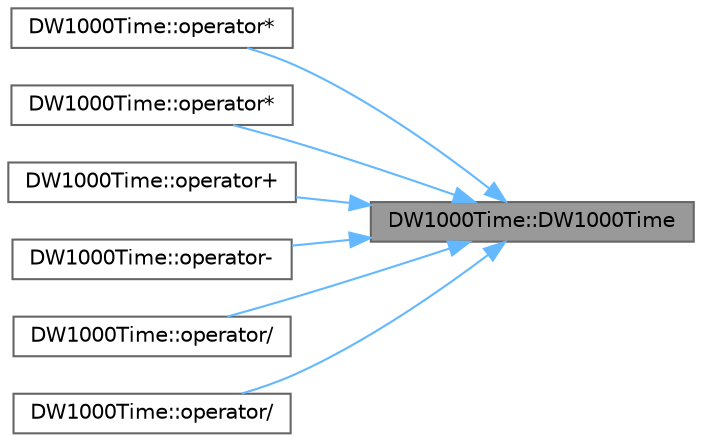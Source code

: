 digraph "DW1000Time::DW1000Time"
{
 // LATEX_PDF_SIZE
  bgcolor="transparent";
  edge [fontname=Helvetica,fontsize=10,labelfontname=Helvetica,labelfontsize=10];
  node [fontname=Helvetica,fontsize=10,shape=box,height=0.2,width=0.4];
  rankdir="RL";
  Node1 [id="Node000001",label="DW1000Time::DW1000Time",height=0.2,width=0.4,color="gray40", fillcolor="grey60", style="filled", fontcolor="black",tooltip=" "];
  Node1 -> Node2 [id="edge1_Node000001_Node000002",dir="back",color="steelblue1",style="solid",tooltip=" "];
  Node2 [id="Node000002",label="DW1000Time::operator*",height=0.2,width=0.4,color="grey40", fillcolor="white", style="filled",URL="$class_d_w1000_time.html#a9c950560d36abd688ed5052e14d3a584",tooltip=" "];
  Node1 -> Node3 [id="edge2_Node000001_Node000003",dir="back",color="steelblue1",style="solid",tooltip=" "];
  Node3 [id="Node000003",label="DW1000Time::operator*",height=0.2,width=0.4,color="grey40", fillcolor="white", style="filled",URL="$class_d_w1000_time.html#a95fd2f8b7359565ba32cd85b52767cd4",tooltip=" "];
  Node1 -> Node4 [id="edge3_Node000001_Node000004",dir="back",color="steelblue1",style="solid",tooltip=" "];
  Node4 [id="Node000004",label="DW1000Time::operator+",height=0.2,width=0.4,color="grey40", fillcolor="white", style="filled",URL="$class_d_w1000_time.html#a149b16a0533bc324b18cf193fae2d88c",tooltip=" "];
  Node1 -> Node5 [id="edge4_Node000001_Node000005",dir="back",color="steelblue1",style="solid",tooltip=" "];
  Node5 [id="Node000005",label="DW1000Time::operator-",height=0.2,width=0.4,color="grey40", fillcolor="white", style="filled",URL="$class_d_w1000_time.html#ad1a51c37c1a852c15de872034ff05954",tooltip=" "];
  Node1 -> Node6 [id="edge5_Node000001_Node000006",dir="back",color="steelblue1",style="solid",tooltip=" "];
  Node6 [id="Node000006",label="DW1000Time::operator/",height=0.2,width=0.4,color="grey40", fillcolor="white", style="filled",URL="$class_d_w1000_time.html#a0db64c0395a948255eba2c751a858f94",tooltip=" "];
  Node1 -> Node7 [id="edge6_Node000001_Node000007",dir="back",color="steelblue1",style="solid",tooltip=" "];
  Node7 [id="Node000007",label="DW1000Time::operator/",height=0.2,width=0.4,color="grey40", fillcolor="white", style="filled",URL="$class_d_w1000_time.html#a43272bf896b13f0548bd57988e455fe4",tooltip=" "];
}
